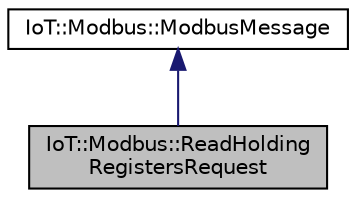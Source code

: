 digraph "IoT::Modbus::ReadHoldingRegistersRequest"
{
 // LATEX_PDF_SIZE
  edge [fontname="Helvetica",fontsize="10",labelfontname="Helvetica",labelfontsize="10"];
  node [fontname="Helvetica",fontsize="10",shape=record];
  Node1 [label="IoT::Modbus::ReadHolding\lRegistersRequest",height=0.2,width=0.4,color="black", fillcolor="grey75", style="filled", fontcolor="black",tooltip=" "];
  Node2 -> Node1 [dir="back",color="midnightblue",fontsize="10",style="solid",fontname="Helvetica"];
  Node2 [label="IoT::Modbus::ModbusMessage",height=0.2,width=0.4,color="black", fillcolor="white", style="filled",URL="$structIoT_1_1Modbus_1_1ModbusMessage.html",tooltip=" "];
}
